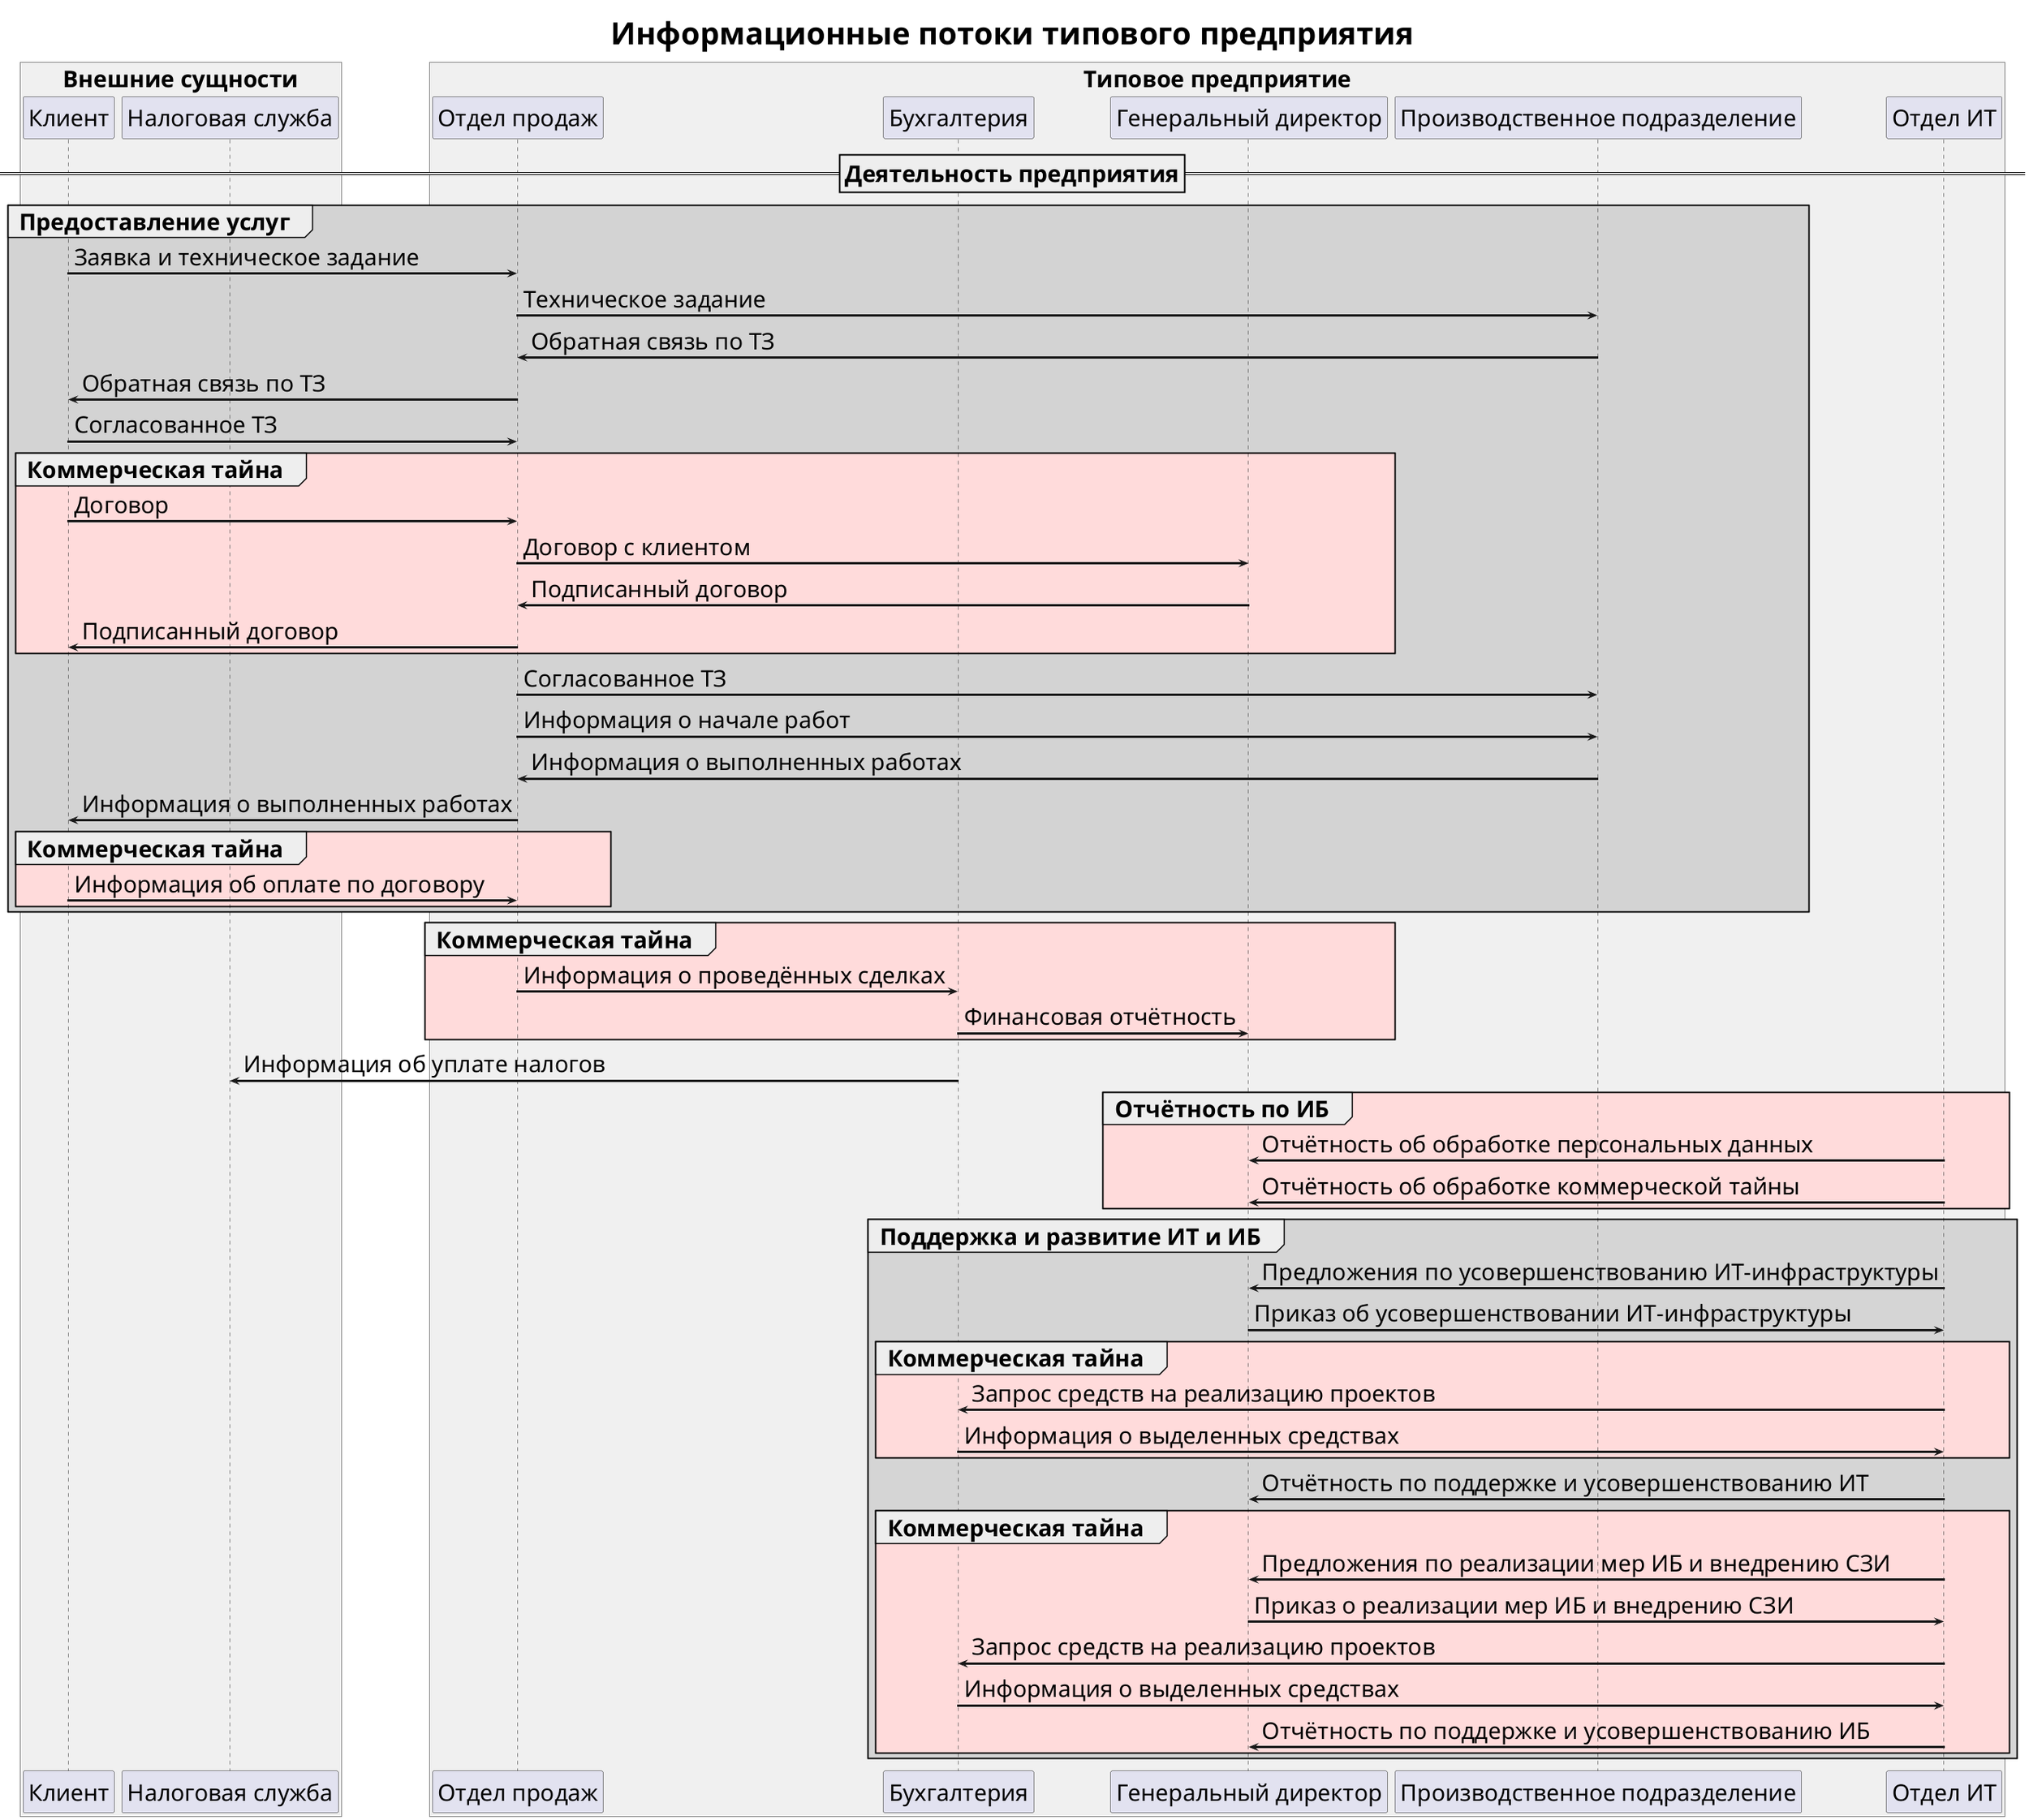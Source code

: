 @startuml ifd

title Информационные потоки типового предприятия

skinparam defaultFontName Helvetica
skinparam BoxPadding 5
skinparam TitleFontSize 40
skinparam DefaultFontSize 30
skinparam ArrowThickness 3

box "Внешние сущности" #f0f0f0
participant "Клиент" as client
participant "Налоговая служба" as irs
end box

box "Типовое предприятие" #f0f0f0
participant "Отдел продаж" as sales
participant "Бухгалтерия" as accounting
participant "Генеральный директор" as ceo
participant "Производственное подразделение" as production
participant "Отдел ИТ" as it
end box

==Деятельность предприятия==
group #LightGrey Предоставление услуг
    client -> sales : Заявка и техническое задание
    sales -> production : Техническое задание
    production -> sales : Обратная связь по ТЗ
    sales -> client : Обратная связь по ТЗ
    client -> sales : Согласованное ТЗ
    group #ffdbdb Коммерческая тайна
        client -> sales : Договор
        sales -> ceo : Договор с клиентом
        ceo -> sales : Подписанный договор
        sales -> client : Подписанный договор
    end
    sales -> production : Согласованное ТЗ
    sales -> production : Информация о начале работ
    production -> sales : Информация о выполненных работах
    sales -> client : Информация о выполненных работах
    group #ffdbdb Коммерческая тайна
        client -> sales : Информация об оплате по договору
    end

end
group #ffdbdb Коммерческая тайна
    sales -> accounting : Информация о проведённых сделках
    accounting -> ceo : Финансовая отчётность
end
accounting -> irs : Информация об уплате налогов
group #ffdbdb Отчётность по ИБ
    it -> ceo : Отчётность об обработке персональных данных
    it -> ceo : Отчётность об обработке коммерческой тайны
end

group #d5d5d5 Поддержка и развитие ИТ и ИБ
    it -> ceo : Предложения по усовершенствованию ИТ-инфраструктуры
    ceo -> it : Приказ об усовершенствовании ИТ-инфраструктуры
    group #ffdbdb Коммерческая тайна
        it -> accounting : Запрос средств на реализацию проектов
        accounting -> it : Информация о выделенных средствах
    end
    it -> ceo : Отчётность по поддержке и усовершенствованию ИТ
    group #ffdbdb Коммерческая тайна
        it -> ceo : Предложения по реализации мер ИБ и внедрению СЗИ
        ceo -> it : Приказ о реализации мер ИБ и внедрению СЗИ
        it -> accounting : Запрос средств на реализацию проектов
        accounting -> it : Информация о выделенных средствах
        it -> ceo : Отчётность по поддержке и усовершенствованию ИБ
    end
end

@enduml